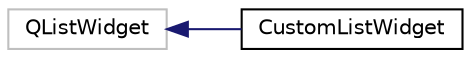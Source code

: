 digraph "Graphical Class Hierarchy"
{
 // LATEX_PDF_SIZE
  edge [fontname="Helvetica",fontsize="10",labelfontname="Helvetica",labelfontsize="10"];
  node [fontname="Helvetica",fontsize="10",shape=record];
  rankdir="LR";
  Node57 [label="QListWidget",height=0.2,width=0.4,color="grey75", fillcolor="white", style="filled",tooltip=" "];
  Node57 -> Node0 [dir="back",color="midnightblue",fontsize="10",style="solid",fontname="Helvetica"];
  Node0 [label="CustomListWidget",height=0.2,width=0.4,color="black", fillcolor="white", style="filled",URL="$class_custom_list_widget.html",tooltip="The CustomListWidget class : inherits QListWidget."];
}
